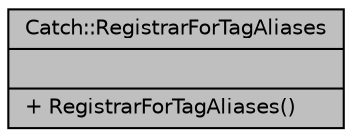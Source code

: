 digraph "Catch::RegistrarForTagAliases"
{
  edge [fontname="Helvetica",fontsize="10",labelfontname="Helvetica",labelfontsize="10"];
  node [fontname="Helvetica",fontsize="10",shape=record];
  Node1 [label="{Catch::RegistrarForTagAliases\n||+ RegistrarForTagAliases()\l}",height=0.2,width=0.4,color="black", fillcolor="grey75", style="filled", fontcolor="black"];
}
